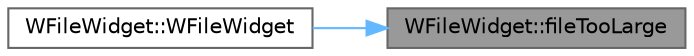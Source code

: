 digraph "WFileWidget::fileTooLarge"
{
 // LATEX_PDF_SIZE
  bgcolor="transparent";
  edge [fontname=Helvetica,fontsize=10,labelfontname=Helvetica,labelfontsize=10];
  node [fontname=Helvetica,fontsize=10,shape=box,height=0.2,width=0.4];
  rankdir="RL";
  Node1 [id="Node000001",label="WFileWidget::fileTooLarge",height=0.2,width=0.4,color="gray40", fillcolor="grey60", style="filled", fontcolor="black",tooltip=" "];
  Node1 -> Node2 [id="edge1_Node000001_Node000002",dir="back",color="steelblue1",style="solid",tooltip=" "];
  Node2 [id="Node000002",label="WFileWidget::WFileWidget",height=0.2,width=0.4,color="grey40", fillcolor="white", style="filled",URL="$class_w_file_widget.html#a35cb857d34b7615a0c98bb58a82e60fd",tooltip=" "];
}

